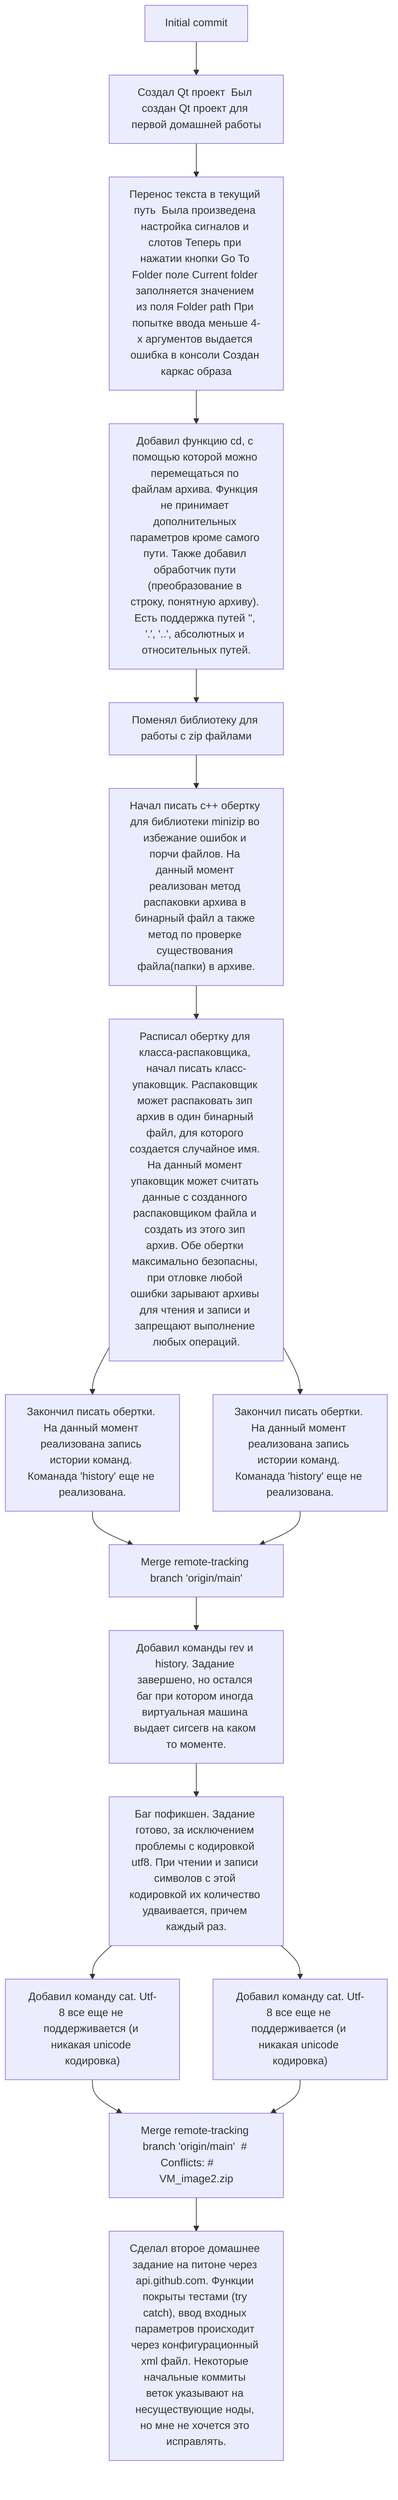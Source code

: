 graph TD
C4f00566a0a5bdb28ae06336b0a906e480dfe916e["Сделал второе домашнее задание на питоне через api.github.com. Функции покрыты тестами (try catch), ввод входных параметров происходит через конфигурационный xml файл. Некоторые начальные коммиты веток указывают на несуществующие ноды, но мне не хочется это исправлять."]
Cbce76f5238589ebdeccced69853190efc706a6d1 --> C4f00566a0a5bdb28ae06336b0a906e480dfe916e
Cbce76f5238589ebdeccced69853190efc706a6d1["Merge remote-tracking branch 'origin/main'  # Conflicts: #	VM_image2.zip"]
C02e70b1c685eb71cf80af25e8ccbe3c01c9833b2 --> Cbce76f5238589ebdeccced69853190efc706a6d1
Cf46d87b925f0b322ab7e51f8fd59b3b0499f3d93 --> Cbce76f5238589ebdeccced69853190efc706a6d1
C02e70b1c685eb71cf80af25e8ccbe3c01c9833b2["Добавил команду cat. Utf-8 все еще не поддерживается (и никакая unicode кодировка)"]
C2700d278b3649ab066fc32c60ad850ee0b4ae144 --> C02e70b1c685eb71cf80af25e8ccbe3c01c9833b2
Cf46d87b925f0b322ab7e51f8fd59b3b0499f3d93["Добавил команду cat. Utf-8 все еще не поддерживается (и никакая unicode кодировка)"]
C2700d278b3649ab066fc32c60ad850ee0b4ae144 --> Cf46d87b925f0b322ab7e51f8fd59b3b0499f3d93
C2700d278b3649ab066fc32c60ad850ee0b4ae144["Баг пофикшен. Задание готово, за исключением проблемы с кодировкой utf8. При чтении и записи символов с этой кодировкой их количество удваивается, причем каждый раз."]
Cfd7b56652170c0c034be016d946939059b5037db --> C2700d278b3649ab066fc32c60ad850ee0b4ae144
Cfd7b56652170c0c034be016d946939059b5037db["Добавил команды rev и history. Задание завершено, но остался баг при котором иногда виртуальная машина выдает сигсегв на каком то моменте."]
Cc3010590d28bfbe14bcffb7a0ed17fd40245260c --> Cfd7b56652170c0c034be016d946939059b5037db
Cc3010590d28bfbe14bcffb7a0ed17fd40245260c["Merge remote-tracking branch 'origin/main'"]
C76e0fad953440a8dc0e8275dd040f4c85e6d03c3 --> Cc3010590d28bfbe14bcffb7a0ed17fd40245260c
C94cd446cc19f2ddf97de1bb3e64e39ad291be3c0 --> Cc3010590d28bfbe14bcffb7a0ed17fd40245260c
C76e0fad953440a8dc0e8275dd040f4c85e6d03c3["Закончил писать обертки. На данный момент реализована запись истории команд. Команада 'history' еще не реализована."]
C4571fdc4c601d00e60df450c98bcc484ccc8b356 --> C76e0fad953440a8dc0e8275dd040f4c85e6d03c3
C94cd446cc19f2ddf97de1bb3e64e39ad291be3c0["Закончил писать обертки. На данный момент реализована запись истории команд. Команада 'history' еще не реализована."]
C4571fdc4c601d00e60df450c98bcc484ccc8b356 --> C94cd446cc19f2ddf97de1bb3e64e39ad291be3c0
C4571fdc4c601d00e60df450c98bcc484ccc8b356["Расписал обертку для класса-распаковщика, начал писать класс-упаковщик. Распаковщик может распаковать зип архив в один бинарный файл, для которого создается случайное имя. На данный момент упаковщик может считать данные с созданного распаковщиком файла и создать из этого зип архив. Обе обертки максимально безопасны, при отловке любой ошибки зарывают архивы для чтения и записи и запрещают выполнение любых операций."]
C4c1a15985b6abeb941b043ac0b709ffbfb05c54c --> C4571fdc4c601d00e60df450c98bcc484ccc8b356
C4c1a15985b6abeb941b043ac0b709ffbfb05c54c["Начал писать c++ обертку для библиотеки minizip во избежание ошибок и порчи файлов. На данный момент реализован метод распаковки архива в бинарный файл а также метод по проверке существования файла(папки) в архиве."]
C891ead3b6b65248229fe4dc8ea8bcf613666b2ca --> C4c1a15985b6abeb941b043ac0b709ffbfb05c54c
C891ead3b6b65248229fe4dc8ea8bcf613666b2ca["Поменял библиотеку для работы с zip файлами"]
C3b6124a3d018ea00f1f0b214de815f4f82636ae8 --> C891ead3b6b65248229fe4dc8ea8bcf613666b2ca
C3b6124a3d018ea00f1f0b214de815f4f82636ae8["Добавил функцию cd, с помощью которой можно перемещаться по файлам архива. Функция не принимает дополнительных параметров кроме самого пути. Также добавил обработчик пути (преобразование в строку, понятную архиву). Есть поддержка путей '', '.', '..', абсолютных и относительных путей."]
Cf69b0a793f75ae47977887a42f36c4af37f48b85 --> C3b6124a3d018ea00f1f0b214de815f4f82636ae8
Cf69b0a793f75ae47977887a42f36c4af37f48b85["Перенос текста в текущий путь  Была произведена настройка сигналов и слотов Теперь при нажатии кнопки Go To Folder поле Current folder заполняется значением из поля Folder path При попытке ввода меньше 4-х аргументов выдается ошибка в консоли Создан каркас образа"]
C472d9dbc45c41aa4f1788edda4f91bc151adda4e --> Cf69b0a793f75ae47977887a42f36c4af37f48b85
C472d9dbc45c41aa4f1788edda4f91bc151adda4e["Создал Qt проект  Был создан Qt проект для первой домашней работы"]
C2600903d871bbb5c28548087536707c826ca0ec8 --> C472d9dbc45c41aa4f1788edda4f91bc151adda4e
C2600903d871bbb5c28548087536707c826ca0ec8["Initial commit"]